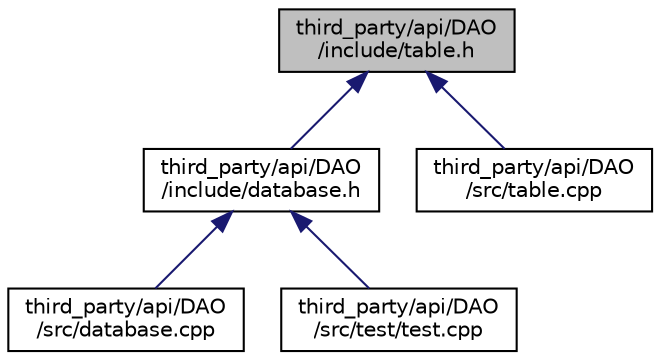 digraph "third_party/api/DAO/include/table.h"
{
 // LATEX_PDF_SIZE
  edge [fontname="Helvetica",fontsize="10",labelfontname="Helvetica",labelfontsize="10"];
  node [fontname="Helvetica",fontsize="10",shape=record];
  Node1 [label="third_party/api/DAO\l/include/table.h",height=0.2,width=0.4,color="black", fillcolor="grey75", style="filled", fontcolor="black",tooltip=" "];
  Node1 -> Node2 [dir="back",color="midnightblue",fontsize="10",style="solid",fontname="Helvetica"];
  Node2 [label="third_party/api/DAO\l/include/database.h",height=0.2,width=0.4,color="black", fillcolor="white", style="filled",URL="$database_8h.html",tooltip=" "];
  Node2 -> Node3 [dir="back",color="midnightblue",fontsize="10",style="solid",fontname="Helvetica"];
  Node3 [label="third_party/api/DAO\l/src/database.cpp",height=0.2,width=0.4,color="black", fillcolor="white", style="filled",URL="$database_8cpp.html",tooltip=" "];
  Node2 -> Node4 [dir="back",color="midnightblue",fontsize="10",style="solid",fontname="Helvetica"];
  Node4 [label="third_party/api/DAO\l/src/test/test.cpp",height=0.2,width=0.4,color="black", fillcolor="white", style="filled",URL="$test_8cpp.html",tooltip=" "];
  Node1 -> Node5 [dir="back",color="midnightblue",fontsize="10",style="solid",fontname="Helvetica"];
  Node5 [label="third_party/api/DAO\l/src/table.cpp",height=0.2,width=0.4,color="black", fillcolor="white", style="filled",URL="$table_8cpp.html",tooltip=" "];
}
